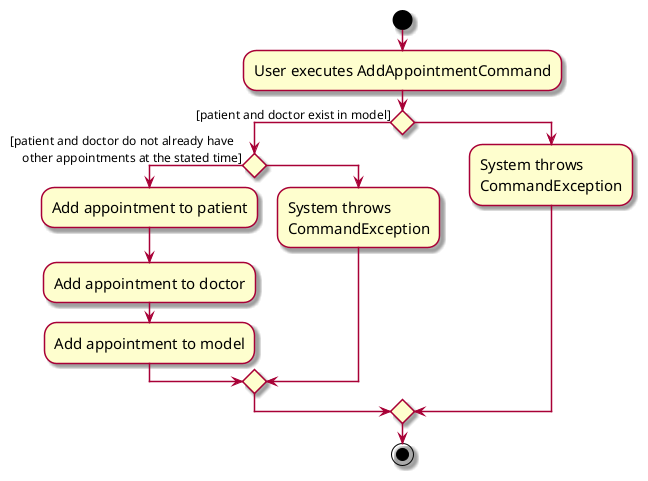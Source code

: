 @startuml
skin rose
skinparam ActivityFontSize 15
skinparam ArrowFontSize 12
start
:User executes AddAppointmentCommand;

'Since the beta syntax does not support placing the condition outside the
'diamond we place it as the true branch instead.

if () then ([patient and doctor exist in model])
    if () then ([patient and doctor do not already have
    other appointments at the stated time])
        :Add appointment to patient;
        :Add appointment to doctor;
        :Add appointment to model;
    else ()
        :System throws
        CommandException;
    endif

else ()
    :System throws
    CommandException;
endif
stop
@enduml
